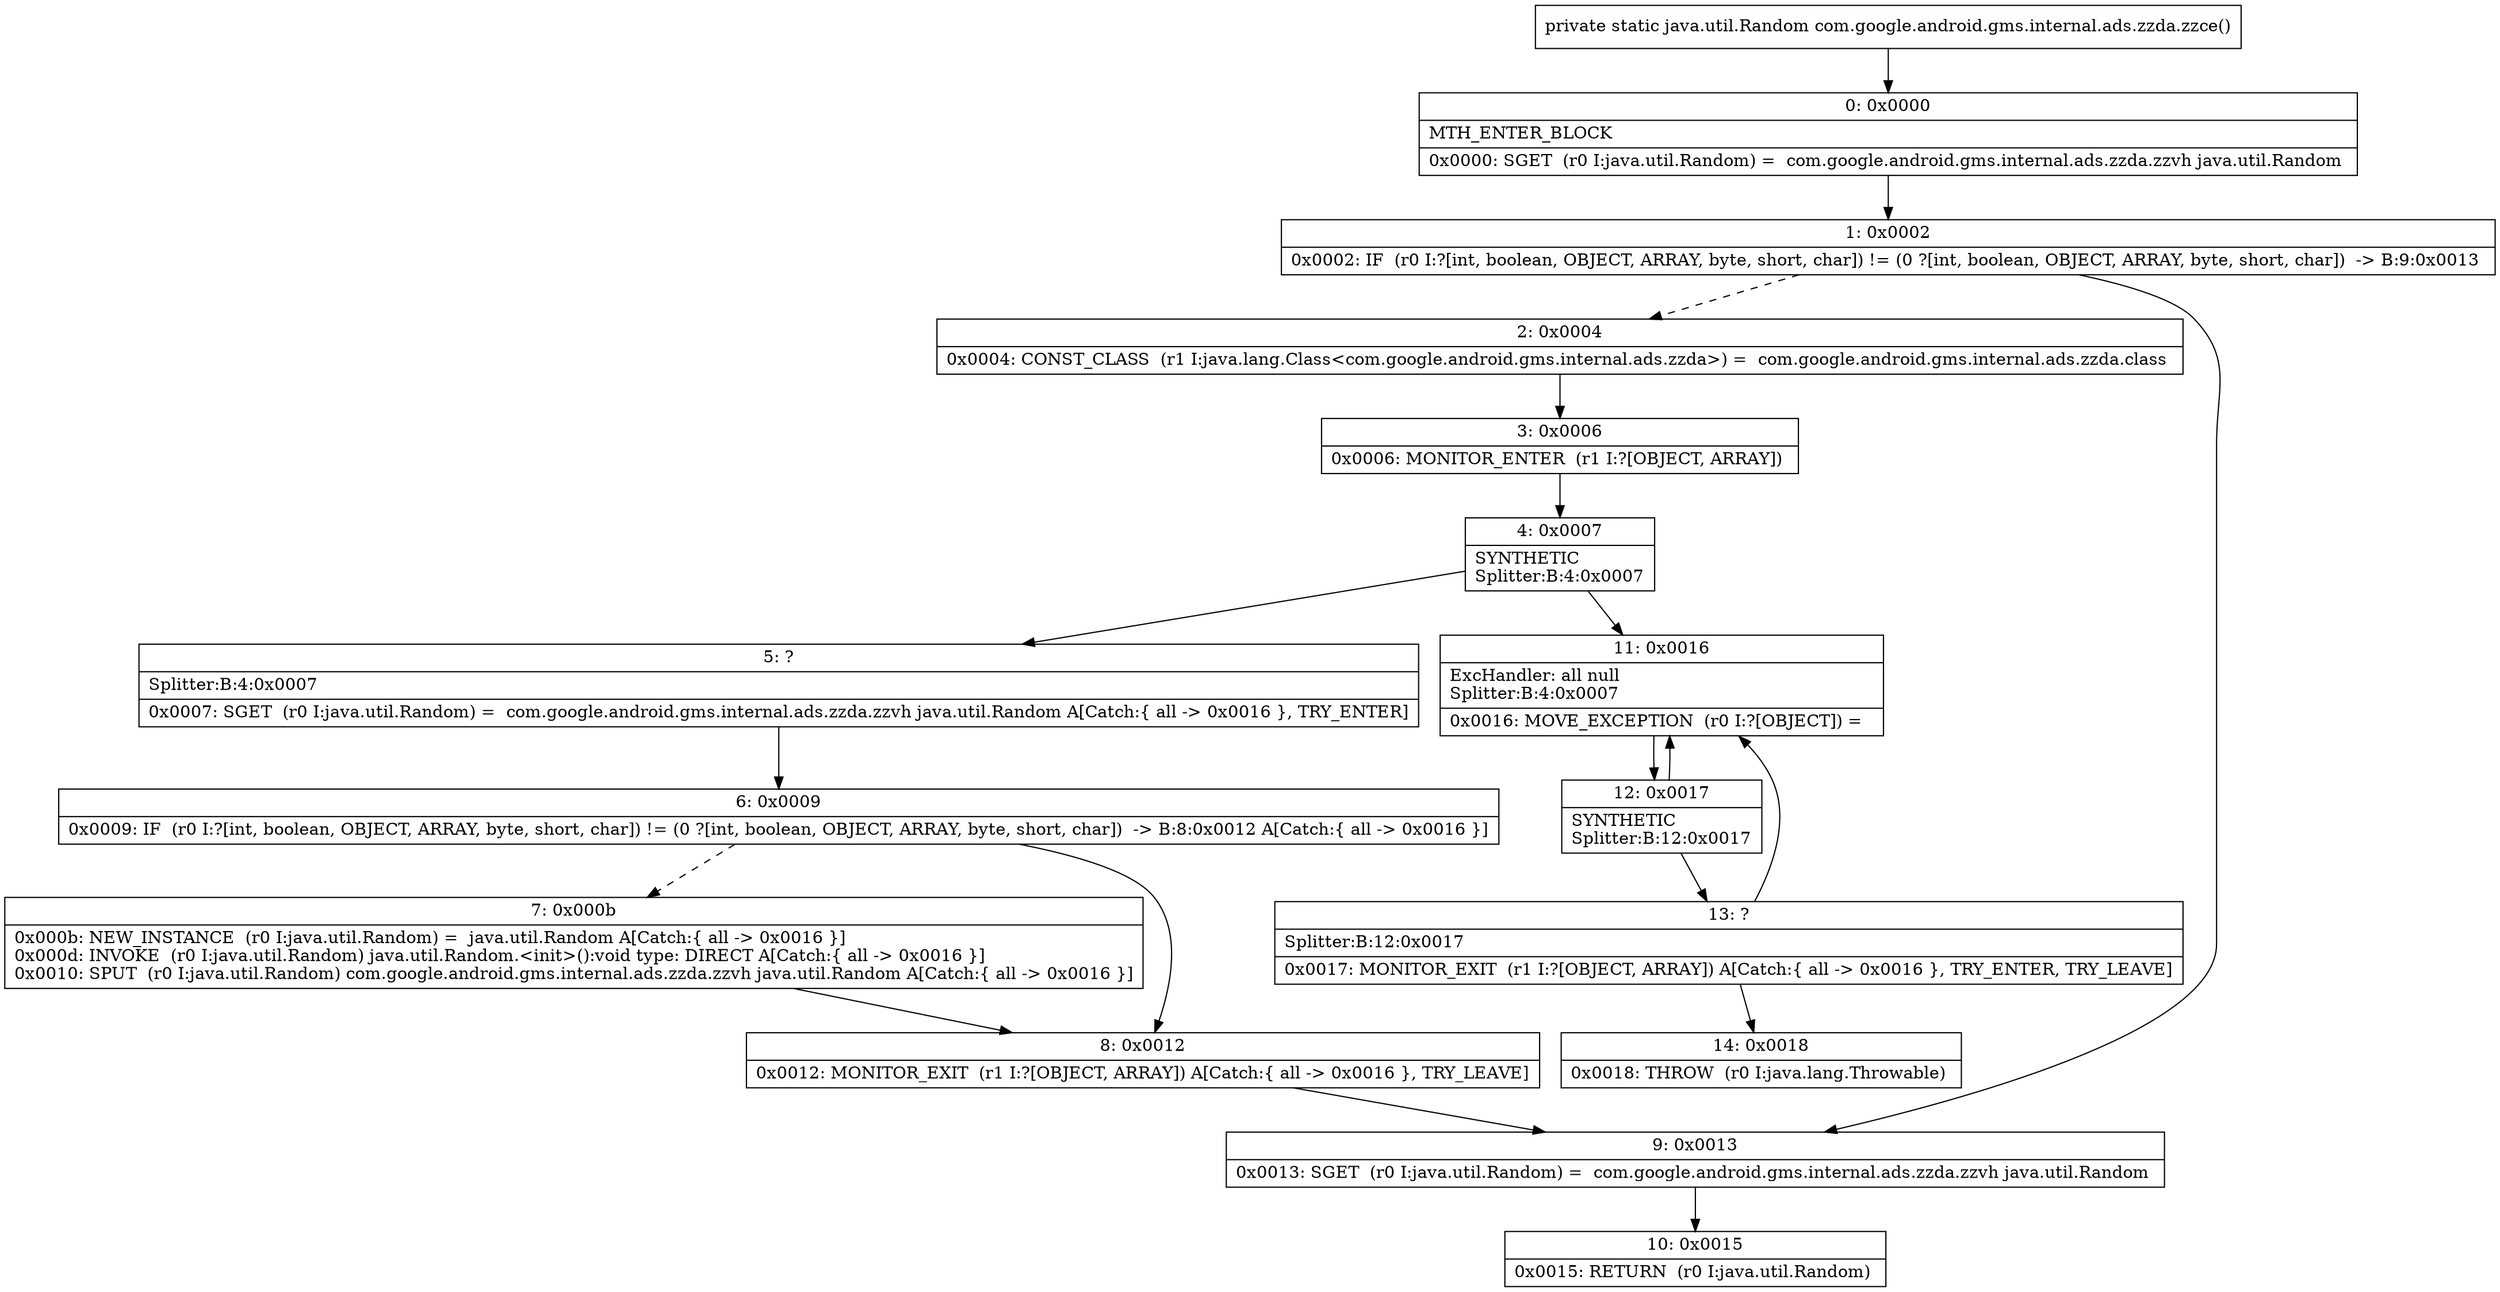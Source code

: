 digraph "CFG forcom.google.android.gms.internal.ads.zzda.zzce()Ljava\/util\/Random;" {
Node_0 [shape=record,label="{0\:\ 0x0000|MTH_ENTER_BLOCK\l|0x0000: SGET  (r0 I:java.util.Random) =  com.google.android.gms.internal.ads.zzda.zzvh java.util.Random \l}"];
Node_1 [shape=record,label="{1\:\ 0x0002|0x0002: IF  (r0 I:?[int, boolean, OBJECT, ARRAY, byte, short, char]) != (0 ?[int, boolean, OBJECT, ARRAY, byte, short, char])  \-\> B:9:0x0013 \l}"];
Node_2 [shape=record,label="{2\:\ 0x0004|0x0004: CONST_CLASS  (r1 I:java.lang.Class\<com.google.android.gms.internal.ads.zzda\>) =  com.google.android.gms.internal.ads.zzda.class \l}"];
Node_3 [shape=record,label="{3\:\ 0x0006|0x0006: MONITOR_ENTER  (r1 I:?[OBJECT, ARRAY]) \l}"];
Node_4 [shape=record,label="{4\:\ 0x0007|SYNTHETIC\lSplitter:B:4:0x0007\l}"];
Node_5 [shape=record,label="{5\:\ ?|Splitter:B:4:0x0007\l|0x0007: SGET  (r0 I:java.util.Random) =  com.google.android.gms.internal.ads.zzda.zzvh java.util.Random A[Catch:\{ all \-\> 0x0016 \}, TRY_ENTER]\l}"];
Node_6 [shape=record,label="{6\:\ 0x0009|0x0009: IF  (r0 I:?[int, boolean, OBJECT, ARRAY, byte, short, char]) != (0 ?[int, boolean, OBJECT, ARRAY, byte, short, char])  \-\> B:8:0x0012 A[Catch:\{ all \-\> 0x0016 \}]\l}"];
Node_7 [shape=record,label="{7\:\ 0x000b|0x000b: NEW_INSTANCE  (r0 I:java.util.Random) =  java.util.Random A[Catch:\{ all \-\> 0x0016 \}]\l0x000d: INVOKE  (r0 I:java.util.Random) java.util.Random.\<init\>():void type: DIRECT A[Catch:\{ all \-\> 0x0016 \}]\l0x0010: SPUT  (r0 I:java.util.Random) com.google.android.gms.internal.ads.zzda.zzvh java.util.Random A[Catch:\{ all \-\> 0x0016 \}]\l}"];
Node_8 [shape=record,label="{8\:\ 0x0012|0x0012: MONITOR_EXIT  (r1 I:?[OBJECT, ARRAY]) A[Catch:\{ all \-\> 0x0016 \}, TRY_LEAVE]\l}"];
Node_9 [shape=record,label="{9\:\ 0x0013|0x0013: SGET  (r0 I:java.util.Random) =  com.google.android.gms.internal.ads.zzda.zzvh java.util.Random \l}"];
Node_10 [shape=record,label="{10\:\ 0x0015|0x0015: RETURN  (r0 I:java.util.Random) \l}"];
Node_11 [shape=record,label="{11\:\ 0x0016|ExcHandler: all null\lSplitter:B:4:0x0007\l|0x0016: MOVE_EXCEPTION  (r0 I:?[OBJECT]) =  \l}"];
Node_12 [shape=record,label="{12\:\ 0x0017|SYNTHETIC\lSplitter:B:12:0x0017\l}"];
Node_13 [shape=record,label="{13\:\ ?|Splitter:B:12:0x0017\l|0x0017: MONITOR_EXIT  (r1 I:?[OBJECT, ARRAY]) A[Catch:\{ all \-\> 0x0016 \}, TRY_ENTER, TRY_LEAVE]\l}"];
Node_14 [shape=record,label="{14\:\ 0x0018|0x0018: THROW  (r0 I:java.lang.Throwable) \l}"];
MethodNode[shape=record,label="{private static java.util.Random com.google.android.gms.internal.ads.zzda.zzce() }"];
MethodNode -> Node_0;
Node_0 -> Node_1;
Node_1 -> Node_2[style=dashed];
Node_1 -> Node_9;
Node_2 -> Node_3;
Node_3 -> Node_4;
Node_4 -> Node_5;
Node_4 -> Node_11;
Node_5 -> Node_6;
Node_6 -> Node_7[style=dashed];
Node_6 -> Node_8;
Node_7 -> Node_8;
Node_8 -> Node_9;
Node_9 -> Node_10;
Node_11 -> Node_12;
Node_12 -> Node_13;
Node_12 -> Node_11;
Node_13 -> Node_14;
Node_13 -> Node_11;
}

